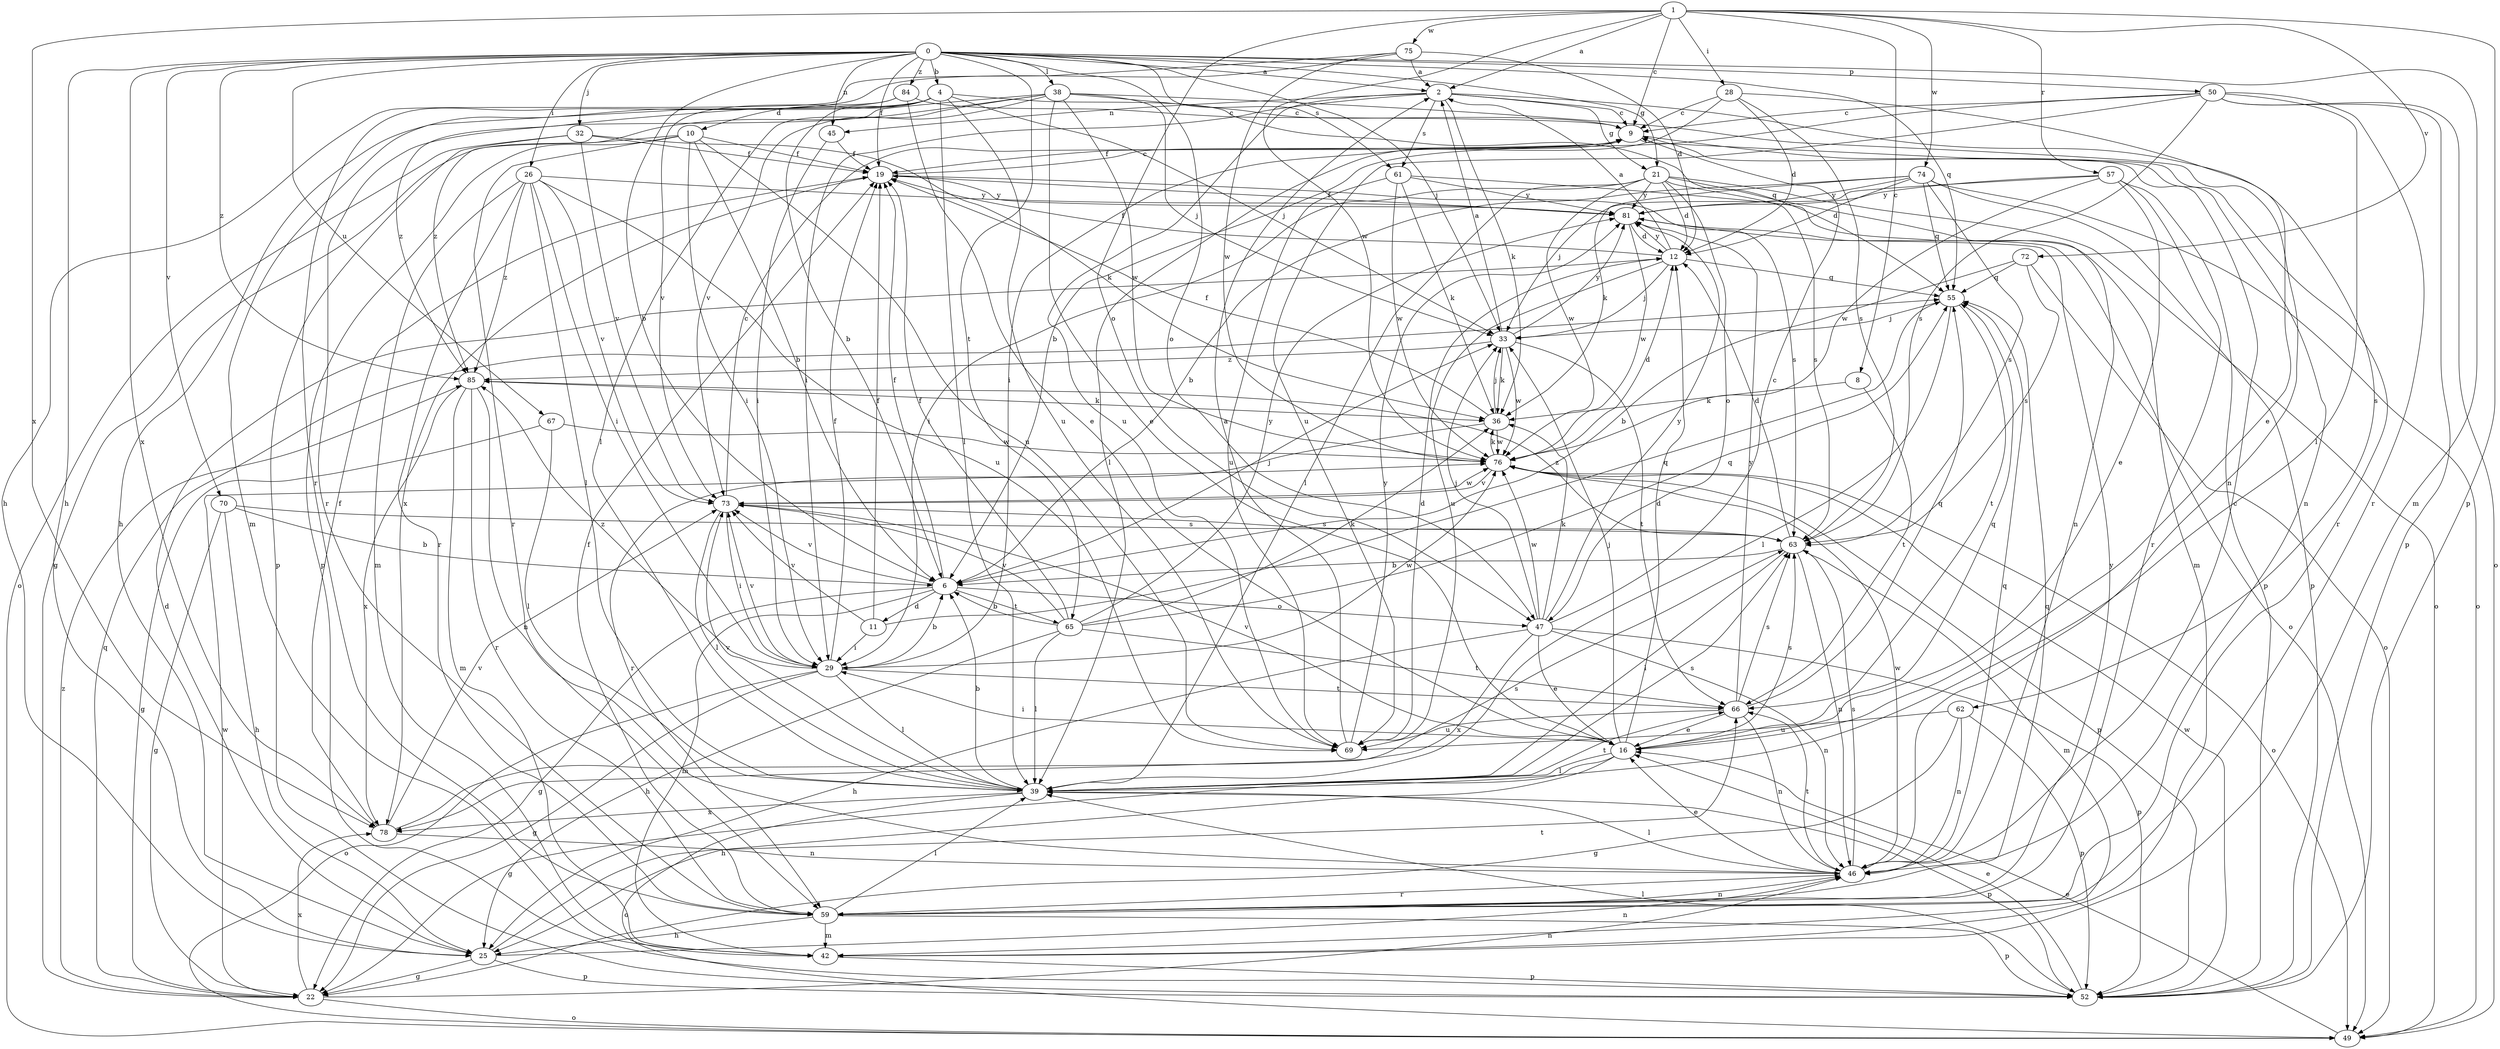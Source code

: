 strict digraph  {
0;
1;
2;
4;
6;
8;
9;
10;
11;
12;
16;
19;
21;
22;
25;
26;
28;
29;
32;
33;
36;
38;
39;
42;
45;
46;
47;
49;
50;
52;
55;
57;
59;
61;
62;
63;
65;
66;
67;
69;
70;
72;
73;
74;
75;
76;
78;
81;
84;
85;
0 -> 2  [label=a];
0 -> 4  [label=b];
0 -> 6  [label=b];
0 -> 19  [label=f];
0 -> 21  [label=g];
0 -> 25  [label=h];
0 -> 26  [label=i];
0 -> 32  [label=j];
0 -> 33  [label=j];
0 -> 38  [label=l];
0 -> 42  [label=m];
0 -> 45  [label=n];
0 -> 47  [label=o];
0 -> 50  [label=p];
0 -> 55  [label=q];
0 -> 61  [label=s];
0 -> 65  [label=t];
0 -> 67  [label=u];
0 -> 70  [label=v];
0 -> 78  [label=x];
0 -> 84  [label=z];
0 -> 85  [label=z];
1 -> 2  [label=a];
1 -> 8  [label=c];
1 -> 9  [label=c];
1 -> 28  [label=i];
1 -> 47  [label=o];
1 -> 52  [label=p];
1 -> 57  [label=r];
1 -> 72  [label=v];
1 -> 74  [label=w];
1 -> 75  [label=w];
1 -> 76  [label=w];
1 -> 78  [label=x];
2 -> 9  [label=c];
2 -> 21  [label=g];
2 -> 29  [label=i];
2 -> 36  [label=k];
2 -> 45  [label=n];
2 -> 61  [label=s];
2 -> 62  [label=s];
2 -> 69  [label=u];
4 -> 6  [label=b];
4 -> 10  [label=d];
4 -> 25  [label=h];
4 -> 33  [label=j];
4 -> 39  [label=l];
4 -> 55  [label=q];
4 -> 69  [label=u];
4 -> 85  [label=z];
6 -> 11  [label=d];
6 -> 19  [label=f];
6 -> 22  [label=g];
6 -> 33  [label=j];
6 -> 42  [label=m];
6 -> 47  [label=o];
6 -> 65  [label=t];
6 -> 73  [label=v];
8 -> 36  [label=k];
8 -> 66  [label=t];
9 -> 19  [label=f];
9 -> 39  [label=l];
9 -> 46  [label=n];
9 -> 59  [label=r];
10 -> 6  [label=b];
10 -> 19  [label=f];
10 -> 22  [label=g];
10 -> 29  [label=i];
10 -> 52  [label=p];
10 -> 59  [label=r];
10 -> 69  [label=u];
11 -> 19  [label=f];
11 -> 29  [label=i];
11 -> 55  [label=q];
11 -> 73  [label=v];
12 -> 2  [label=a];
12 -> 19  [label=f];
12 -> 33  [label=j];
12 -> 55  [label=q];
12 -> 69  [label=u];
12 -> 81  [label=y];
16 -> 12  [label=d];
16 -> 22  [label=g];
16 -> 25  [label=h];
16 -> 29  [label=i];
16 -> 33  [label=j];
16 -> 39  [label=l];
16 -> 55  [label=q];
16 -> 63  [label=s];
16 -> 73  [label=v];
19 -> 9  [label=c];
19 -> 63  [label=s];
19 -> 78  [label=x];
19 -> 81  [label=y];
21 -> 12  [label=d];
21 -> 29  [label=i];
21 -> 39  [label=l];
21 -> 46  [label=n];
21 -> 47  [label=o];
21 -> 49  [label=o];
21 -> 63  [label=s];
21 -> 76  [label=w];
21 -> 81  [label=y];
22 -> 46  [label=n];
22 -> 49  [label=o];
22 -> 55  [label=q];
22 -> 76  [label=w];
22 -> 78  [label=x];
22 -> 85  [label=z];
25 -> 12  [label=d];
25 -> 22  [label=g];
25 -> 46  [label=n];
25 -> 52  [label=p];
25 -> 66  [label=t];
26 -> 29  [label=i];
26 -> 39  [label=l];
26 -> 42  [label=m];
26 -> 59  [label=r];
26 -> 69  [label=u];
26 -> 73  [label=v];
26 -> 81  [label=y];
26 -> 85  [label=z];
28 -> 9  [label=c];
28 -> 12  [label=d];
28 -> 16  [label=e];
28 -> 29  [label=i];
28 -> 63  [label=s];
29 -> 6  [label=b];
29 -> 19  [label=f];
29 -> 22  [label=g];
29 -> 39  [label=l];
29 -> 49  [label=o];
29 -> 66  [label=t];
29 -> 73  [label=v];
29 -> 76  [label=w];
29 -> 85  [label=z];
32 -> 19  [label=f];
32 -> 36  [label=k];
32 -> 49  [label=o];
32 -> 52  [label=p];
32 -> 73  [label=v];
33 -> 2  [label=a];
33 -> 36  [label=k];
33 -> 66  [label=t];
33 -> 76  [label=w];
33 -> 81  [label=y];
33 -> 85  [label=z];
36 -> 19  [label=f];
36 -> 33  [label=j];
36 -> 59  [label=r];
36 -> 76  [label=w];
38 -> 9  [label=c];
38 -> 16  [label=e];
38 -> 33  [label=j];
38 -> 39  [label=l];
38 -> 46  [label=n];
38 -> 59  [label=r];
38 -> 73  [label=v];
38 -> 76  [label=w];
38 -> 85  [label=z];
39 -> 6  [label=b];
39 -> 49  [label=o];
39 -> 52  [label=p];
39 -> 63  [label=s];
39 -> 66  [label=t];
39 -> 73  [label=v];
39 -> 78  [label=x];
42 -> 52  [label=p];
45 -> 19  [label=f];
45 -> 29  [label=i];
46 -> 9  [label=c];
46 -> 16  [label=e];
46 -> 39  [label=l];
46 -> 55  [label=q];
46 -> 59  [label=r];
46 -> 63  [label=s];
46 -> 66  [label=t];
46 -> 76  [label=w];
47 -> 9  [label=c];
47 -> 16  [label=e];
47 -> 25  [label=h];
47 -> 33  [label=j];
47 -> 36  [label=k];
47 -> 46  [label=n];
47 -> 52  [label=p];
47 -> 76  [label=w];
47 -> 78  [label=x];
47 -> 81  [label=y];
49 -> 16  [label=e];
50 -> 6  [label=b];
50 -> 9  [label=c];
50 -> 39  [label=l];
50 -> 49  [label=o];
50 -> 52  [label=p];
50 -> 59  [label=r];
50 -> 63  [label=s];
50 -> 69  [label=u];
52 -> 16  [label=e];
52 -> 39  [label=l];
52 -> 76  [label=w];
55 -> 33  [label=j];
55 -> 39  [label=l];
55 -> 66  [label=t];
57 -> 16  [label=e];
57 -> 33  [label=j];
57 -> 52  [label=p];
57 -> 59  [label=r];
57 -> 76  [label=w];
57 -> 81  [label=y];
59 -> 19  [label=f];
59 -> 25  [label=h];
59 -> 39  [label=l];
59 -> 42  [label=m];
59 -> 46  [label=n];
59 -> 52  [label=p];
59 -> 55  [label=q];
59 -> 81  [label=y];
61 -> 36  [label=k];
61 -> 42  [label=m];
61 -> 69  [label=u];
61 -> 76  [label=w];
61 -> 81  [label=y];
62 -> 22  [label=g];
62 -> 46  [label=n];
62 -> 52  [label=p];
62 -> 69  [label=u];
63 -> 6  [label=b];
63 -> 12  [label=d];
63 -> 39  [label=l];
63 -> 42  [label=m];
63 -> 46  [label=n];
63 -> 85  [label=z];
65 -> 6  [label=b];
65 -> 19  [label=f];
65 -> 25  [label=h];
65 -> 36  [label=k];
65 -> 39  [label=l];
65 -> 55  [label=q];
65 -> 66  [label=t];
65 -> 73  [label=v];
65 -> 81  [label=y];
66 -> 16  [label=e];
66 -> 46  [label=n];
66 -> 55  [label=q];
66 -> 63  [label=s];
66 -> 69  [label=u];
66 -> 81  [label=y];
67 -> 22  [label=g];
67 -> 39  [label=l];
67 -> 76  [label=w];
69 -> 2  [label=a];
69 -> 12  [label=d];
69 -> 81  [label=y];
70 -> 6  [label=b];
70 -> 22  [label=g];
70 -> 25  [label=h];
70 -> 63  [label=s];
72 -> 6  [label=b];
72 -> 49  [label=o];
72 -> 55  [label=q];
72 -> 63  [label=s];
73 -> 9  [label=c];
73 -> 29  [label=i];
73 -> 39  [label=l];
73 -> 63  [label=s];
73 -> 76  [label=w];
74 -> 6  [label=b];
74 -> 12  [label=d];
74 -> 36  [label=k];
74 -> 49  [label=o];
74 -> 52  [label=p];
74 -> 55  [label=q];
74 -> 63  [label=s];
74 -> 81  [label=y];
75 -> 2  [label=a];
75 -> 12  [label=d];
75 -> 25  [label=h];
75 -> 59  [label=r];
75 -> 76  [label=w];
76 -> 12  [label=d];
76 -> 36  [label=k];
76 -> 49  [label=o];
76 -> 52  [label=p];
76 -> 73  [label=v];
78 -> 19  [label=f];
78 -> 46  [label=n];
78 -> 63  [label=s];
78 -> 73  [label=v];
81 -> 12  [label=d];
81 -> 19  [label=f];
81 -> 49  [label=o];
81 -> 76  [label=w];
84 -> 9  [label=c];
84 -> 16  [label=e];
84 -> 42  [label=m];
84 -> 73  [label=v];
85 -> 36  [label=k];
85 -> 42  [label=m];
85 -> 46  [label=n];
85 -> 59  [label=r];
85 -> 78  [label=x];
}
